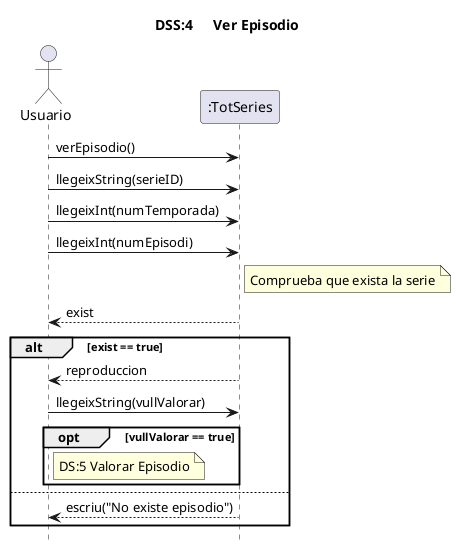 @startuml
title	DSS:4	Ver Episodio
'	ocultar	el	foot	si	son	curts,	sino	deixar-ho
'	la	comanda	es	la	seguent
hide	footbox
'definicio	d'actors
actor	Usuario	as	user
participant ":TotSeries" as TotSeries


user	->	TotSeries:verEpisodio()
'TotSeries -> user :escriu("Seleccione Serie")
user -> TotSeries:llegeixString(serieID)
'TotSeries -> user :escriu("Seleccione Temporada")
user -> TotSeries :llegeixInt(numTemporada)
'TotSeries -> user :escriu("Seleccione Episodio")
user -> TotSeries :llegeixInt(numEpisodi)
note right TotSeries
    Comprueba que exista la serie
end note
TotSeries --> user :exist
alt exist == true
    TotSeries --> user :reproduccion
    'TotSeries -> user :escriu("desea valorar?")
    user -> TotSeries :llegeixString(vullValorar)
    opt vullValorar == true
        note right user
        DS:5 Valorar Episodio
        end note
    end
else
    TotSeries --> user :escriu("No existe episodio")
end alt
@enduml
